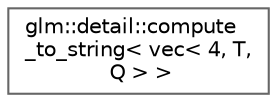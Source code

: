 digraph "Graphical Class Hierarchy"
{
 // LATEX_PDF_SIZE
  bgcolor="transparent";
  edge [fontname=Helvetica,fontsize=10,labelfontname=Helvetica,labelfontsize=10];
  node [fontname=Helvetica,fontsize=10,shape=box,height=0.2,width=0.4];
  rankdir="LR";
  Node0 [id="Node000000",label="glm::detail::compute\l_to_string\< vec\< 4, T,\l Q \> \>",height=0.2,width=0.4,color="grey40", fillcolor="white", style="filled",URL="$structglm_1_1detail_1_1compute__to__string_3_01vec_3_014_00_01_t_00_01_q_01_4_01_4.html",tooltip=" "];
}

